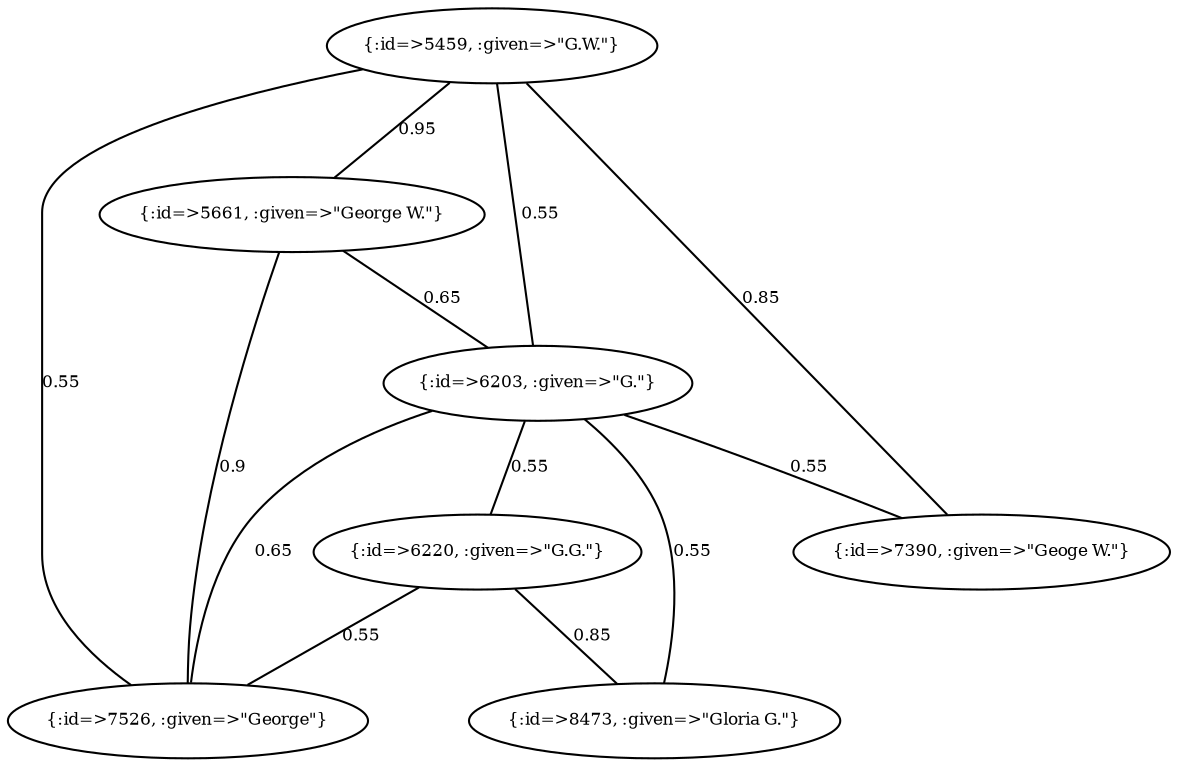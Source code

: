 graph Collector__WeightedGraph {
    "{:id=>5459, :given=>\"G.W.\"}" [
        fontsize = 8,
        label = "{:id=>5459, :given=>\"G.W.\"}"
    ]

    "{:id=>5661, :given=>\"George W.\"}" [
        fontsize = 8,
        label = "{:id=>5661, :given=>\"George W.\"}"
    ]

    "{:id=>6203, :given=>\"G.\"}" [
        fontsize = 8,
        label = "{:id=>6203, :given=>\"G.\"}"
    ]

    "{:id=>6220, :given=>\"G.G.\"}" [
        fontsize = 8,
        label = "{:id=>6220, :given=>\"G.G.\"}"
    ]

    "{:id=>7390, :given=>\"Geoge W.\"}" [
        fontsize = 8,
        label = "{:id=>7390, :given=>\"Geoge W.\"}"
    ]

    "{:id=>7526, :given=>\"George\"}" [
        fontsize = 8,
        label = "{:id=>7526, :given=>\"George\"}"
    ]

    "{:id=>8473, :given=>\"Gloria G.\"}" [
        fontsize = 8,
        label = "{:id=>8473, :given=>\"Gloria G.\"}"
    ]

    "{:id=>5459, :given=>\"G.W.\"}" -- "{:id=>5661, :given=>\"George W.\"}" [
        fontsize = 8,
        label = 0.95
    ]

    "{:id=>5459, :given=>\"G.W.\"}" -- "{:id=>6203, :given=>\"G.\"}" [
        fontsize = 8,
        label = 0.55
    ]

    "{:id=>5459, :given=>\"G.W.\"}" -- "{:id=>7390, :given=>\"Geoge W.\"}" [
        fontsize = 8,
        label = 0.85
    ]

    "{:id=>5459, :given=>\"G.W.\"}" -- "{:id=>7526, :given=>\"George\"}" [
        fontsize = 8,
        label = 0.55
    ]

    "{:id=>5661, :given=>\"George W.\"}" -- "{:id=>6203, :given=>\"G.\"}" [
        fontsize = 8,
        label = 0.65
    ]

    "{:id=>5661, :given=>\"George W.\"}" -- "{:id=>7526, :given=>\"George\"}" [
        fontsize = 8,
        label = 0.9
    ]

    "{:id=>6203, :given=>\"G.\"}" -- "{:id=>6220, :given=>\"G.G.\"}" [
        fontsize = 8,
        label = 0.55
    ]

    "{:id=>6203, :given=>\"G.\"}" -- "{:id=>7390, :given=>\"Geoge W.\"}" [
        fontsize = 8,
        label = 0.55
    ]

    "{:id=>6203, :given=>\"G.\"}" -- "{:id=>7526, :given=>\"George\"}" [
        fontsize = 8,
        label = 0.65
    ]

    "{:id=>6203, :given=>\"G.\"}" -- "{:id=>8473, :given=>\"Gloria G.\"}" [
        fontsize = 8,
        label = 0.55
    ]

    "{:id=>6220, :given=>\"G.G.\"}" -- "{:id=>7526, :given=>\"George\"}" [
        fontsize = 8,
        label = 0.55
    ]

    "{:id=>6220, :given=>\"G.G.\"}" -- "{:id=>8473, :given=>\"Gloria G.\"}" [
        fontsize = 8,
        label = 0.85
    ]
}
